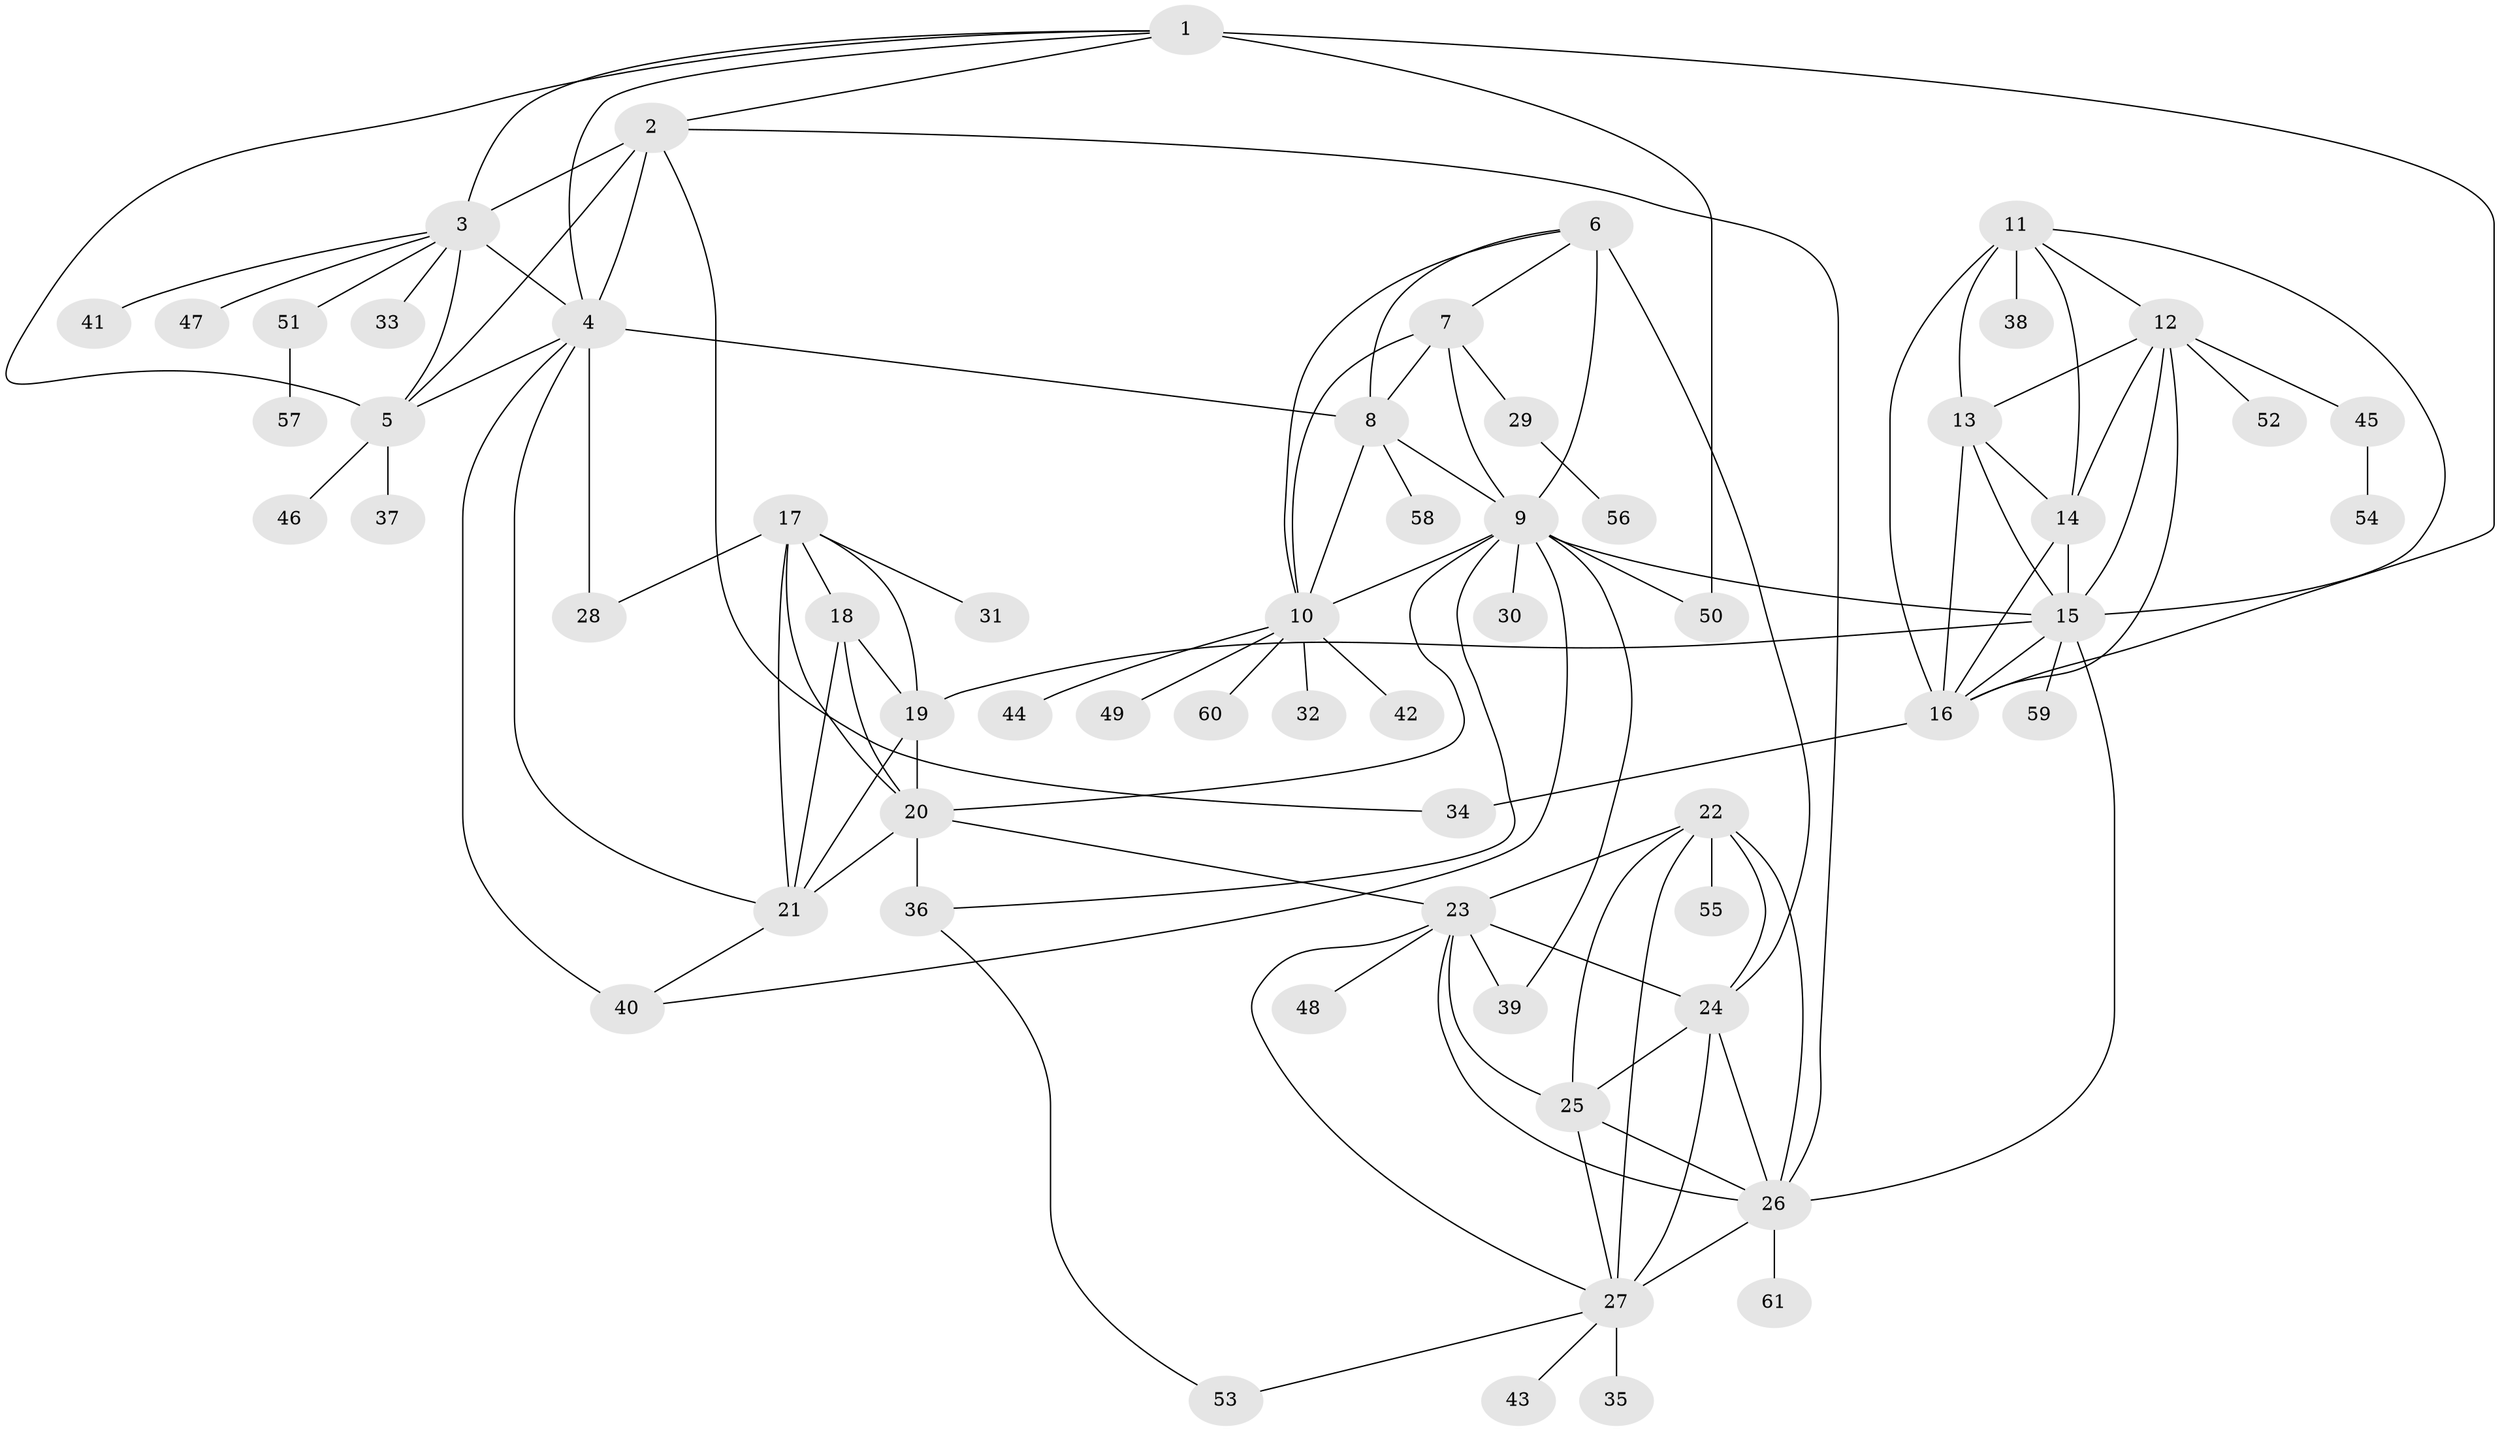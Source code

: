 // original degree distribution, {11: 0.03305785123966942, 8: 0.049586776859504134, 10: 0.03305785123966942, 6: 0.05785123966942149, 9: 0.049586776859504134, 7: 0.008264462809917356, 5: 0.008264462809917356, 13: 0.008264462809917356, 1: 0.5867768595041323, 3: 0.03305785123966942, 2: 0.12396694214876033, 4: 0.008264462809917356}
// Generated by graph-tools (version 1.1) at 2025/37/03/09/25 02:37:43]
// undirected, 61 vertices, 112 edges
graph export_dot {
graph [start="1"]
  node [color=gray90,style=filled];
  1;
  2;
  3;
  4;
  5;
  6;
  7;
  8;
  9;
  10;
  11;
  12;
  13;
  14;
  15;
  16;
  17;
  18;
  19;
  20;
  21;
  22;
  23;
  24;
  25;
  26;
  27;
  28;
  29;
  30;
  31;
  32;
  33;
  34;
  35;
  36;
  37;
  38;
  39;
  40;
  41;
  42;
  43;
  44;
  45;
  46;
  47;
  48;
  49;
  50;
  51;
  52;
  53;
  54;
  55;
  56;
  57;
  58;
  59;
  60;
  61;
  1 -- 2 [weight=1.0];
  1 -- 3 [weight=1.0];
  1 -- 4 [weight=2.0];
  1 -- 5 [weight=1.0];
  1 -- 16 [weight=1.0];
  1 -- 50 [weight=4.0];
  2 -- 3 [weight=1.0];
  2 -- 4 [weight=2.0];
  2 -- 5 [weight=1.0];
  2 -- 26 [weight=1.0];
  2 -- 34 [weight=1.0];
  3 -- 4 [weight=2.0];
  3 -- 5 [weight=1.0];
  3 -- 33 [weight=1.0];
  3 -- 41 [weight=1.0];
  3 -- 47 [weight=1.0];
  3 -- 51 [weight=1.0];
  4 -- 5 [weight=2.0];
  4 -- 8 [weight=1.0];
  4 -- 21 [weight=1.0];
  4 -- 28 [weight=2.0];
  4 -- 40 [weight=2.0];
  5 -- 37 [weight=1.0];
  5 -- 46 [weight=2.0];
  6 -- 7 [weight=1.0];
  6 -- 8 [weight=1.0];
  6 -- 9 [weight=4.0];
  6 -- 10 [weight=1.0];
  6 -- 24 [weight=1.0];
  7 -- 8 [weight=1.0];
  7 -- 9 [weight=2.0];
  7 -- 10 [weight=1.0];
  7 -- 29 [weight=1.0];
  8 -- 9 [weight=2.0];
  8 -- 10 [weight=1.0];
  8 -- 58 [weight=1.0];
  9 -- 10 [weight=2.0];
  9 -- 15 [weight=1.0];
  9 -- 20 [weight=1.0];
  9 -- 30 [weight=1.0];
  9 -- 36 [weight=1.0];
  9 -- 39 [weight=1.0];
  9 -- 40 [weight=1.0];
  9 -- 50 [weight=1.0];
  10 -- 32 [weight=1.0];
  10 -- 42 [weight=1.0];
  10 -- 44 [weight=1.0];
  10 -- 49 [weight=1.0];
  10 -- 60 [weight=1.0];
  11 -- 12 [weight=1.0];
  11 -- 13 [weight=1.0];
  11 -- 14 [weight=1.0];
  11 -- 15 [weight=1.0];
  11 -- 16 [weight=1.0];
  11 -- 38 [weight=2.0];
  12 -- 13 [weight=1.0];
  12 -- 14 [weight=1.0];
  12 -- 15 [weight=1.0];
  12 -- 16 [weight=1.0];
  12 -- 45 [weight=1.0];
  12 -- 52 [weight=1.0];
  13 -- 14 [weight=1.0];
  13 -- 15 [weight=1.0];
  13 -- 16 [weight=1.0];
  14 -- 15 [weight=1.0];
  14 -- 16 [weight=1.0];
  15 -- 16 [weight=1.0];
  15 -- 19 [weight=1.0];
  15 -- 26 [weight=1.0];
  15 -- 59 [weight=1.0];
  16 -- 34 [weight=2.0];
  17 -- 18 [weight=1.0];
  17 -- 19 [weight=2.0];
  17 -- 20 [weight=1.0];
  17 -- 21 [weight=1.0];
  17 -- 28 [weight=3.0];
  17 -- 31 [weight=1.0];
  18 -- 19 [weight=2.0];
  18 -- 20 [weight=1.0];
  18 -- 21 [weight=1.0];
  19 -- 20 [weight=2.0];
  19 -- 21 [weight=2.0];
  20 -- 21 [weight=1.0];
  20 -- 23 [weight=1.0];
  20 -- 36 [weight=3.0];
  21 -- 40 [weight=1.0];
  22 -- 23 [weight=1.0];
  22 -- 24 [weight=1.0];
  22 -- 25 [weight=1.0];
  22 -- 26 [weight=1.0];
  22 -- 27 [weight=1.0];
  22 -- 55 [weight=2.0];
  23 -- 24 [weight=1.0];
  23 -- 25 [weight=1.0];
  23 -- 26 [weight=1.0];
  23 -- 27 [weight=1.0];
  23 -- 39 [weight=1.0];
  23 -- 48 [weight=1.0];
  24 -- 25 [weight=4.0];
  24 -- 26 [weight=1.0];
  24 -- 27 [weight=1.0];
  25 -- 26 [weight=1.0];
  25 -- 27 [weight=1.0];
  26 -- 27 [weight=1.0];
  26 -- 61 [weight=1.0];
  27 -- 35 [weight=5.0];
  27 -- 43 [weight=1.0];
  27 -- 53 [weight=1.0];
  29 -- 56 [weight=1.0];
  36 -- 53 [weight=1.0];
  45 -- 54 [weight=2.0];
  51 -- 57 [weight=1.0];
}
